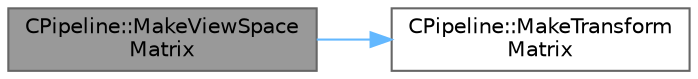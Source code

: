 digraph "CPipeline::MakeViewSpaceMatrix"
{
 // LATEX_PDF_SIZE
  bgcolor="transparent";
  edge [fontname=Helvetica,fontsize=10,labelfontname=Helvetica,labelfontsize=10];
  node [fontname=Helvetica,fontsize=10,shape=box,height=0.2,width=0.4];
  rankdir="LR";
  Node1 [id="Node000001",label="CPipeline::MakeViewSpace\lMatrix",height=0.2,width=0.4,color="gray40", fillcolor="grey60", style="filled", fontcolor="black",tooltip=" "];
  Node1 -> Node2 [id="edge1_Node000001_Node000002",color="steelblue1",style="solid",tooltip=" "];
  Node2 [id="Node000002",label="CPipeline::MakeTransform\lMatrix",height=0.2,width=0.4,color="grey40", fillcolor="white", style="filled",URL="$class_c_pipeline.html#a69675e34506fe935ba844c713f52ebb2",tooltip=" "];
}
